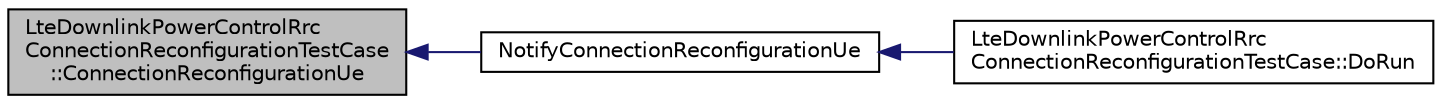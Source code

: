 digraph "LteDownlinkPowerControlRrcConnectionReconfigurationTestCase::ConnectionReconfigurationUe"
{
  edge [fontname="Helvetica",fontsize="10",labelfontname="Helvetica",labelfontsize="10"];
  node [fontname="Helvetica",fontsize="10",shape=record];
  rankdir="LR";
  Node1 [label="LteDownlinkPowerControlRrc\lConnectionReconfigurationTestCase\l::ConnectionReconfigurationUe",height=0.2,width=0.4,color="black", fillcolor="grey75", style="filled", fontcolor="black"];
  Node1 -> Node2 [dir="back",color="midnightblue",fontsize="10",style="solid"];
  Node2 [label="NotifyConnectionReconfigurationUe",height=0.2,width=0.4,color="black", fillcolor="white", style="filled",URL="$d2/deb/lte-test-downlink-power-control_8cc.html#a1dd1318fb19198c99f7f822e7be384ab"];
  Node2 -> Node3 [dir="back",color="midnightblue",fontsize="10",style="solid"];
  Node3 [label="LteDownlinkPowerControlRrc\lConnectionReconfigurationTestCase::DoRun",height=0.2,width=0.4,color="black", fillcolor="white", style="filled",URL="$dd/d20/classLteDownlinkPowerControlRrcConnectionReconfigurationTestCase.html#a3f7be434747a85c448ade6fc4500d552",tooltip="Implementation to actually run this TestCase. "];
}

